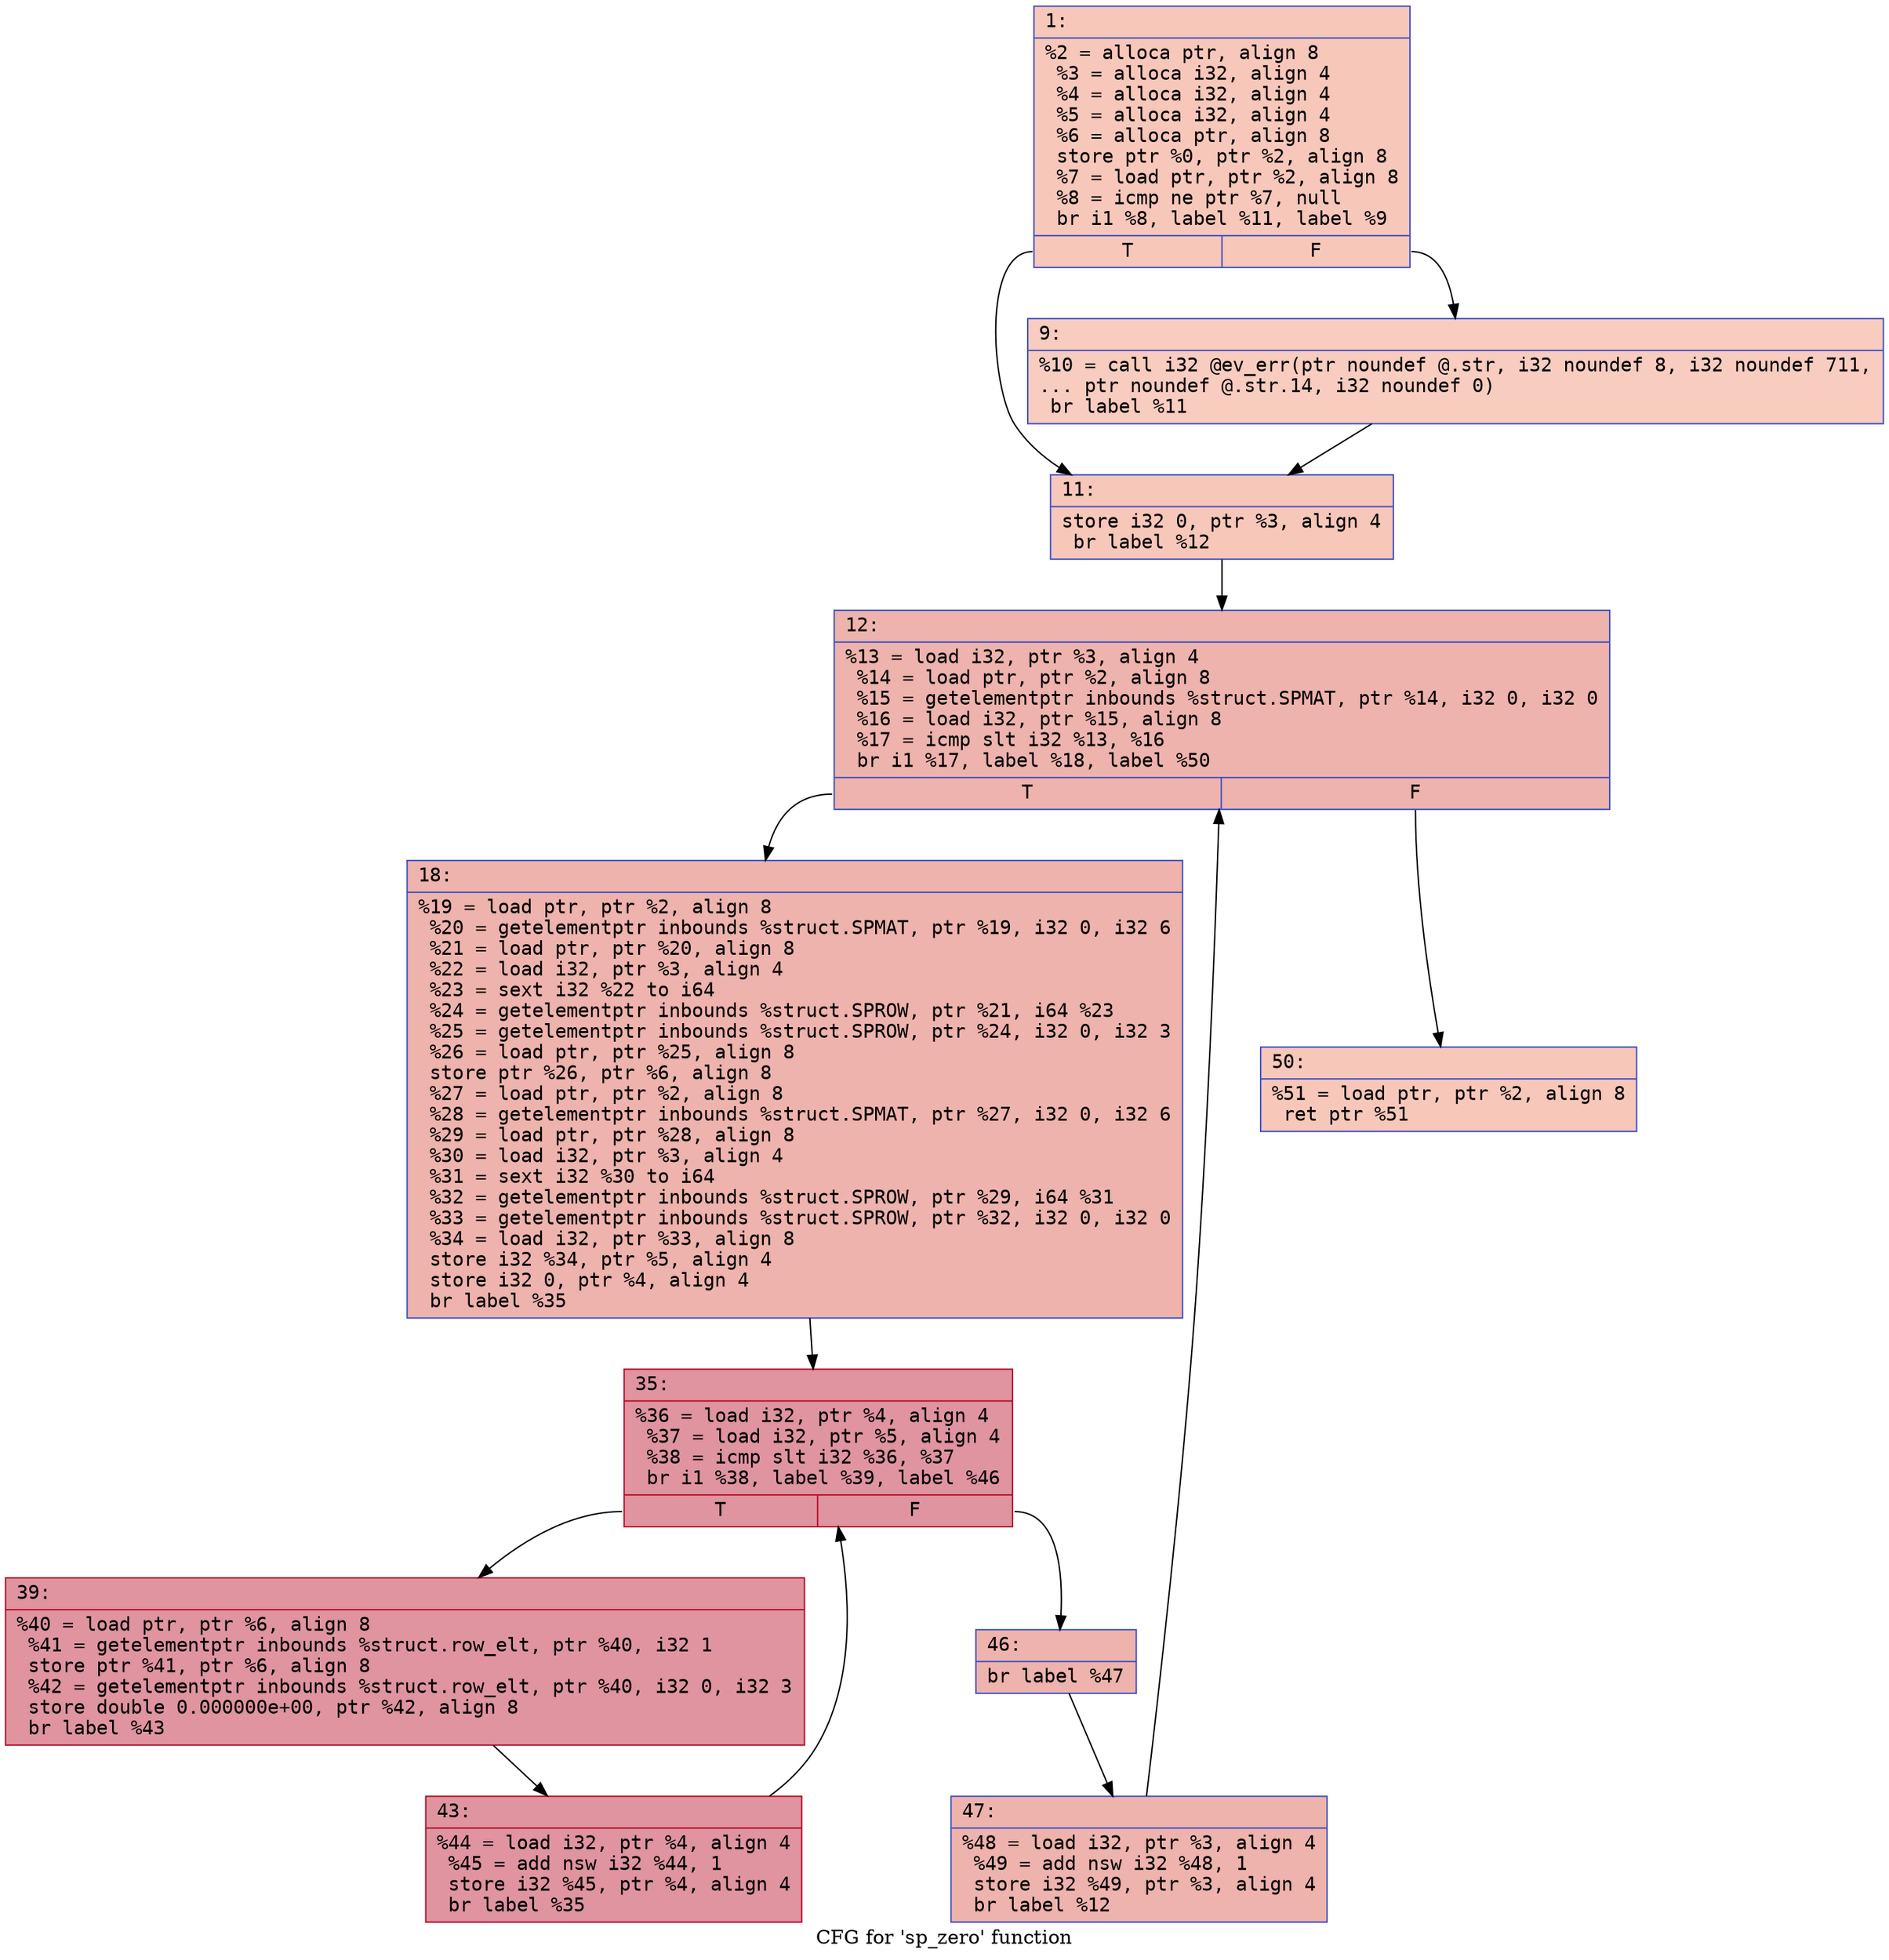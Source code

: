 digraph "CFG for 'sp_zero' function" {
	label="CFG for 'sp_zero' function";

	Node0x600002679130 [shape=record,color="#3d50c3ff", style=filled, fillcolor="#ec7f6370" fontname="Courier",label="{1:\l|  %2 = alloca ptr, align 8\l  %3 = alloca i32, align 4\l  %4 = alloca i32, align 4\l  %5 = alloca i32, align 4\l  %6 = alloca ptr, align 8\l  store ptr %0, ptr %2, align 8\l  %7 = load ptr, ptr %2, align 8\l  %8 = icmp ne ptr %7, null\l  br i1 %8, label %11, label %9\l|{<s0>T|<s1>F}}"];
	Node0x600002679130:s0 -> Node0x6000026791d0[tooltip="1 -> 11\nProbability 62.50%" ];
	Node0x600002679130:s1 -> Node0x600002679180[tooltip="1 -> 9\nProbability 37.50%" ];
	Node0x600002679180 [shape=record,color="#3d50c3ff", style=filled, fillcolor="#f08b6e70" fontname="Courier",label="{9:\l|  %10 = call i32 @ev_err(ptr noundef @.str, i32 noundef 8, i32 noundef 711,\l... ptr noundef @.str.14, i32 noundef 0)\l  br label %11\l}"];
	Node0x600002679180 -> Node0x6000026791d0[tooltip="9 -> 11\nProbability 100.00%" ];
	Node0x6000026791d0 [shape=record,color="#3d50c3ff", style=filled, fillcolor="#ec7f6370" fontname="Courier",label="{11:\l|  store i32 0, ptr %3, align 4\l  br label %12\l}"];
	Node0x6000026791d0 -> Node0x600002679220[tooltip="11 -> 12\nProbability 100.00%" ];
	Node0x600002679220 [shape=record,color="#3d50c3ff", style=filled, fillcolor="#d6524470" fontname="Courier",label="{12:\l|  %13 = load i32, ptr %3, align 4\l  %14 = load ptr, ptr %2, align 8\l  %15 = getelementptr inbounds %struct.SPMAT, ptr %14, i32 0, i32 0\l  %16 = load i32, ptr %15, align 8\l  %17 = icmp slt i32 %13, %16\l  br i1 %17, label %18, label %50\l|{<s0>T|<s1>F}}"];
	Node0x600002679220:s0 -> Node0x600002679270[tooltip="12 -> 18\nProbability 96.88%" ];
	Node0x600002679220:s1 -> Node0x600002679450[tooltip="12 -> 50\nProbability 3.12%" ];
	Node0x600002679270 [shape=record,color="#3d50c3ff", style=filled, fillcolor="#d6524470" fontname="Courier",label="{18:\l|  %19 = load ptr, ptr %2, align 8\l  %20 = getelementptr inbounds %struct.SPMAT, ptr %19, i32 0, i32 6\l  %21 = load ptr, ptr %20, align 8\l  %22 = load i32, ptr %3, align 4\l  %23 = sext i32 %22 to i64\l  %24 = getelementptr inbounds %struct.SPROW, ptr %21, i64 %23\l  %25 = getelementptr inbounds %struct.SPROW, ptr %24, i32 0, i32 3\l  %26 = load ptr, ptr %25, align 8\l  store ptr %26, ptr %6, align 8\l  %27 = load ptr, ptr %2, align 8\l  %28 = getelementptr inbounds %struct.SPMAT, ptr %27, i32 0, i32 6\l  %29 = load ptr, ptr %28, align 8\l  %30 = load i32, ptr %3, align 4\l  %31 = sext i32 %30 to i64\l  %32 = getelementptr inbounds %struct.SPROW, ptr %29, i64 %31\l  %33 = getelementptr inbounds %struct.SPROW, ptr %32, i32 0, i32 0\l  %34 = load i32, ptr %33, align 8\l  store i32 %34, ptr %5, align 4\l  store i32 0, ptr %4, align 4\l  br label %35\l}"];
	Node0x600002679270 -> Node0x6000026792c0[tooltip="18 -> 35\nProbability 100.00%" ];
	Node0x6000026792c0 [shape=record,color="#b70d28ff", style=filled, fillcolor="#b70d2870" fontname="Courier",label="{35:\l|  %36 = load i32, ptr %4, align 4\l  %37 = load i32, ptr %5, align 4\l  %38 = icmp slt i32 %36, %37\l  br i1 %38, label %39, label %46\l|{<s0>T|<s1>F}}"];
	Node0x6000026792c0:s0 -> Node0x600002679310[tooltip="35 -> 39\nProbability 96.88%" ];
	Node0x6000026792c0:s1 -> Node0x6000026793b0[tooltip="35 -> 46\nProbability 3.12%" ];
	Node0x600002679310 [shape=record,color="#b70d28ff", style=filled, fillcolor="#b70d2870" fontname="Courier",label="{39:\l|  %40 = load ptr, ptr %6, align 8\l  %41 = getelementptr inbounds %struct.row_elt, ptr %40, i32 1\l  store ptr %41, ptr %6, align 8\l  %42 = getelementptr inbounds %struct.row_elt, ptr %40, i32 0, i32 3\l  store double 0.000000e+00, ptr %42, align 8\l  br label %43\l}"];
	Node0x600002679310 -> Node0x600002679360[tooltip="39 -> 43\nProbability 100.00%" ];
	Node0x600002679360 [shape=record,color="#b70d28ff", style=filled, fillcolor="#b70d2870" fontname="Courier",label="{43:\l|  %44 = load i32, ptr %4, align 4\l  %45 = add nsw i32 %44, 1\l  store i32 %45, ptr %4, align 4\l  br label %35\l}"];
	Node0x600002679360 -> Node0x6000026792c0[tooltip="43 -> 35\nProbability 100.00%" ];
	Node0x6000026793b0 [shape=record,color="#3d50c3ff", style=filled, fillcolor="#d6524470" fontname="Courier",label="{46:\l|  br label %47\l}"];
	Node0x6000026793b0 -> Node0x600002679400[tooltip="46 -> 47\nProbability 100.00%" ];
	Node0x600002679400 [shape=record,color="#3d50c3ff", style=filled, fillcolor="#d6524470" fontname="Courier",label="{47:\l|  %48 = load i32, ptr %3, align 4\l  %49 = add nsw i32 %48, 1\l  store i32 %49, ptr %3, align 4\l  br label %12\l}"];
	Node0x600002679400 -> Node0x600002679220[tooltip="47 -> 12\nProbability 100.00%" ];
	Node0x600002679450 [shape=record,color="#3d50c3ff", style=filled, fillcolor="#ec7f6370" fontname="Courier",label="{50:\l|  %51 = load ptr, ptr %2, align 8\l  ret ptr %51\l}"];
}
